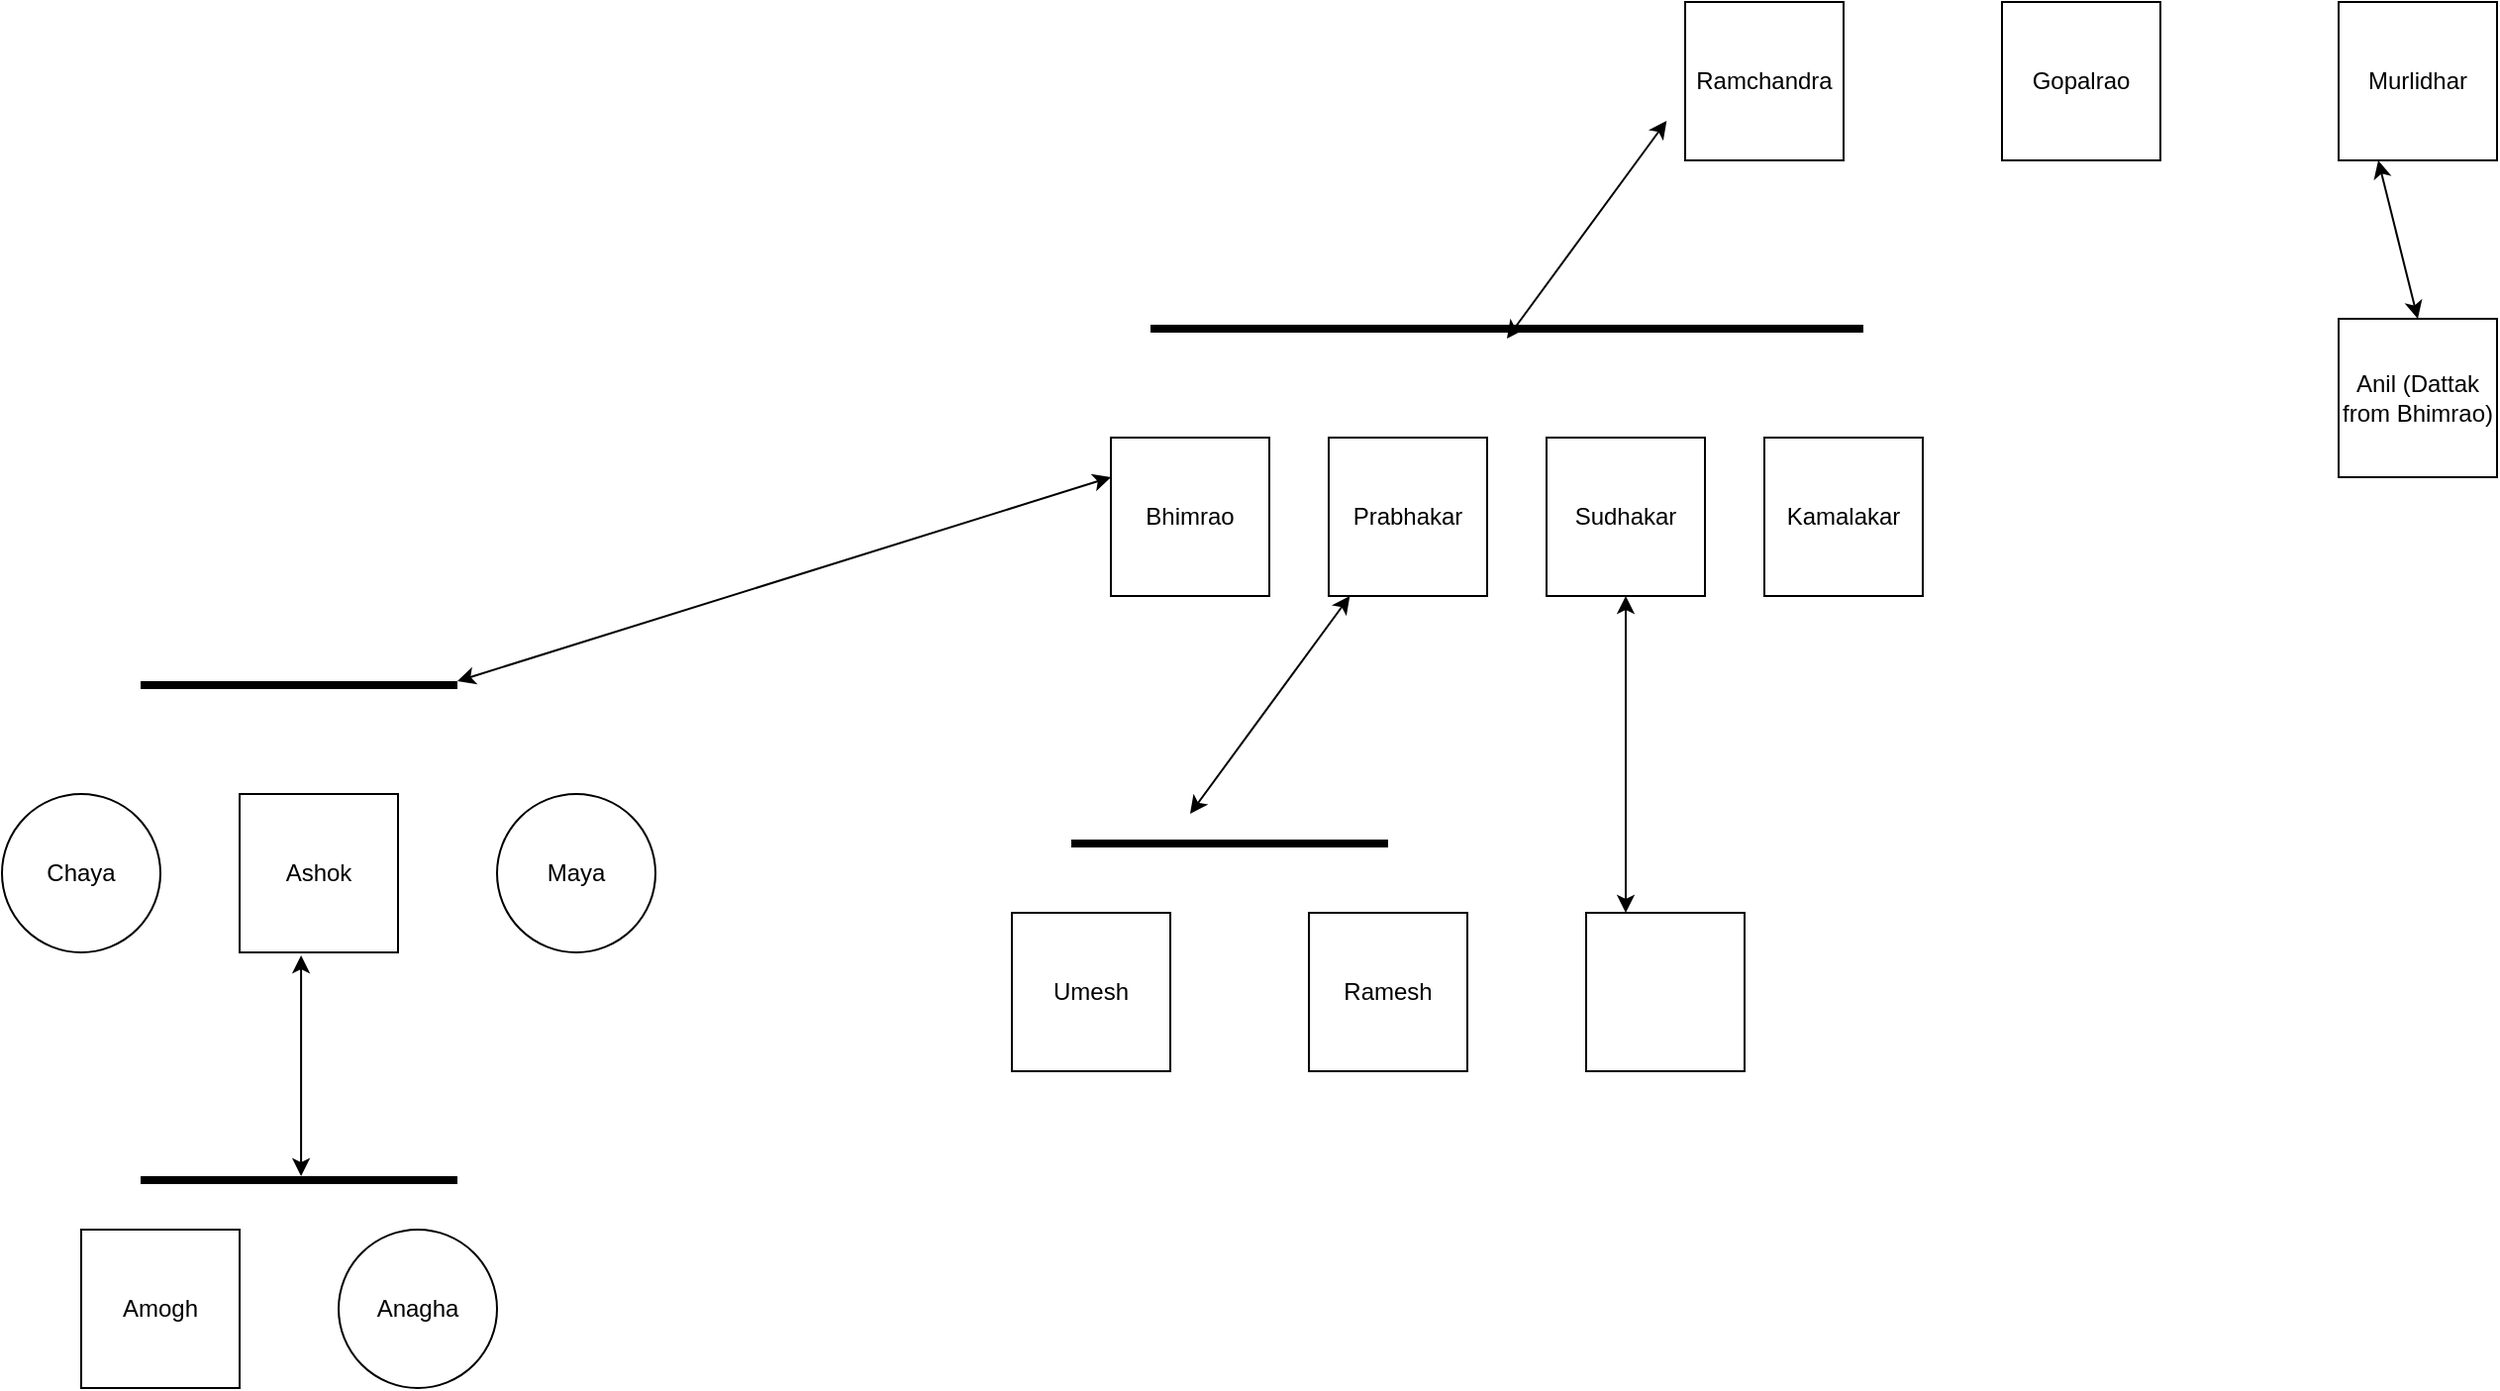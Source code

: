 <mxfile version="19.0.3" type="device"><diagram name="Page-1" id="10a91c8b-09ff-31b1-d368-03940ed4cc9e"><mxGraphModel dx="2046" dy="672" grid="1" gridSize="10" guides="1" tooltips="1" connect="1" arrows="1" fold="1" page="1" pageScale="1" pageWidth="1100" pageHeight="850" background="none" math="0" shadow="0"><root><mxCell id="0"/><mxCell id="1" parent="0"/><mxCell id="c3-ikKklI41XYdZoRFBQ-3" value="Ramchandra" style="whiteSpace=wrap;html=1;aspect=fixed;" vertex="1" parent="1"><mxGeometry x="370" y="220" width="80" height="80" as="geometry"/></mxCell><mxCell id="c3-ikKklI41XYdZoRFBQ-5" value="Gopalrao" style="whiteSpace=wrap;html=1;aspect=fixed;" vertex="1" parent="1"><mxGeometry x="530" y="220" width="80" height="80" as="geometry"/></mxCell><mxCell id="c3-ikKklI41XYdZoRFBQ-6" value="Murlidhar" style="whiteSpace=wrap;html=1;aspect=fixed;" vertex="1" parent="1"><mxGeometry x="700" y="220" width="80" height="80" as="geometry"/></mxCell><mxCell id="c3-ikKklI41XYdZoRFBQ-7" value="Bhimrao" style="whiteSpace=wrap;html=1;aspect=fixed;" vertex="1" parent="1"><mxGeometry x="80" y="440" width="80" height="80" as="geometry"/></mxCell><mxCell id="c3-ikKklI41XYdZoRFBQ-8" value="Prabhakar" style="whiteSpace=wrap;html=1;aspect=fixed;" vertex="1" parent="1"><mxGeometry x="190" y="440" width="80" height="80" as="geometry"/></mxCell><mxCell id="c3-ikKklI41XYdZoRFBQ-9" value="Sudhakar" style="whiteSpace=wrap;html=1;aspect=fixed;" vertex="1" parent="1"><mxGeometry x="300" y="440" width="80" height="80" as="geometry"/></mxCell><mxCell id="c3-ikKklI41XYdZoRFBQ-10" value="Kamalakar" style="whiteSpace=wrap;html=1;aspect=fixed;" vertex="1" parent="1"><mxGeometry x="410" y="440" width="80" height="80" as="geometry"/></mxCell><mxCell id="c3-ikKklI41XYdZoRFBQ-11" value="Ashok" style="whiteSpace=wrap;html=1;aspect=fixed;" vertex="1" parent="1"><mxGeometry x="-360" y="620" width="80" height="80" as="geometry"/></mxCell><mxCell id="c3-ikKklI41XYdZoRFBQ-12" value="Chaya" style="ellipse;whiteSpace=wrap;html=1;aspect=fixed;" vertex="1" parent="1"><mxGeometry x="-480" y="620" width="80" height="80" as="geometry"/></mxCell><mxCell id="c3-ikKklI41XYdZoRFBQ-13" value="Maya" style="ellipse;whiteSpace=wrap;html=1;aspect=fixed;" vertex="1" parent="1"><mxGeometry x="-230" y="620" width="80" height="80" as="geometry"/></mxCell><mxCell id="c3-ikKklI41XYdZoRFBQ-14" value="Umesh" style="whiteSpace=wrap;html=1;aspect=fixed;" vertex="1" parent="1"><mxGeometry x="30" y="680" width="80" height="80" as="geometry"/></mxCell><mxCell id="c3-ikKklI41XYdZoRFBQ-15" value="Ramesh" style="whiteSpace=wrap;html=1;aspect=fixed;" vertex="1" parent="1"><mxGeometry x="180" y="680" width="80" height="80" as="geometry"/></mxCell><mxCell id="c3-ikKklI41XYdZoRFBQ-19" value="" style="line;strokeWidth=4;html=1;perimeter=backbonePerimeter;points=[];outlineConnect=0;" vertex="1" parent="1"><mxGeometry x="-410" y="560" width="160" height="10" as="geometry"/></mxCell><mxCell id="c3-ikKklI41XYdZoRFBQ-23" value="" style="endArrow=classic;startArrow=classic;html=1;rounded=0;entryX=0;entryY=0.25;entryDx=0;entryDy=0;" edge="1" parent="1" source="c3-ikKklI41XYdZoRFBQ-19" target="c3-ikKklI41XYdZoRFBQ-7"><mxGeometry width="50" height="50" relative="1" as="geometry"><mxPoint x="140" y="630" as="sourcePoint"/><mxPoint x="-80" y="460" as="targetPoint"/></mxGeometry></mxCell><mxCell id="c3-ikKklI41XYdZoRFBQ-24" value="" style="line;strokeWidth=4;html=1;perimeter=backbonePerimeter;points=[];outlineConnect=0;" vertex="1" parent="1"><mxGeometry x="60" y="640" width="160" height="10" as="geometry"/></mxCell><mxCell id="c3-ikKklI41XYdZoRFBQ-25" value="" style="endArrow=classic;startArrow=classic;html=1;rounded=0;" edge="1" parent="1" target="c3-ikKklI41XYdZoRFBQ-8"><mxGeometry width="50" height="50" relative="1" as="geometry"><mxPoint x="120" y="630" as="sourcePoint"/><mxPoint x="90" y="470" as="targetPoint"/></mxGeometry></mxCell><mxCell id="c3-ikKklI41XYdZoRFBQ-26" value="" style="line;strokeWidth=4;html=1;perimeter=backbonePerimeter;points=[];outlineConnect=0;" vertex="1" parent="1"><mxGeometry x="100" y="380" width="360" height="10" as="geometry"/></mxCell><mxCell id="c3-ikKklI41XYdZoRFBQ-27" value="" style="endArrow=classic;startArrow=classic;html=1;rounded=0;" edge="1" parent="1"><mxGeometry width="50" height="50" relative="1" as="geometry"><mxPoint x="280.0" y="390" as="sourcePoint"/><mxPoint x="360.667" y="280" as="targetPoint"/></mxGeometry></mxCell><mxCell id="c3-ikKklI41XYdZoRFBQ-28" value="" style="whiteSpace=wrap;html=1;aspect=fixed;" vertex="1" parent="1"><mxGeometry x="320" y="680" width="80" height="80" as="geometry"/></mxCell><mxCell id="c3-ikKklI41XYdZoRFBQ-29" value="" style="endArrow=classic;startArrow=classic;html=1;rounded=0;entryX=0.5;entryY=1;entryDx=0;entryDy=0;exitX=0.25;exitY=0;exitDx=0;exitDy=0;" edge="1" parent="1" source="c3-ikKklI41XYdZoRFBQ-28" target="c3-ikKklI41XYdZoRFBQ-9"><mxGeometry width="50" height="50" relative="1" as="geometry"><mxPoint x="130" y="640" as="sourcePoint"/><mxPoint x="210.667" y="530" as="targetPoint"/></mxGeometry></mxCell><mxCell id="c3-ikKklI41XYdZoRFBQ-30" value="Anil (Dattak from Bhimrao)" style="whiteSpace=wrap;html=1;aspect=fixed;" vertex="1" parent="1"><mxGeometry x="700" y="380" width="80" height="80" as="geometry"/></mxCell><mxCell id="c3-ikKklI41XYdZoRFBQ-31" value="" style="endArrow=classic;startArrow=classic;html=1;rounded=0;entryX=0.25;entryY=1;entryDx=0;entryDy=0;exitX=0.5;exitY=0;exitDx=0;exitDy=0;" edge="1" parent="1" source="c3-ikKklI41XYdZoRFBQ-30" target="c3-ikKklI41XYdZoRFBQ-6"><mxGeometry width="50" height="50" relative="1" as="geometry"><mxPoint x="430" y="570" as="sourcePoint"/><mxPoint x="480" y="520" as="targetPoint"/></mxGeometry></mxCell><mxCell id="c3-ikKklI41XYdZoRFBQ-32" value="Amogh" style="whiteSpace=wrap;html=1;aspect=fixed;" vertex="1" parent="1"><mxGeometry x="-440" y="840" width="80" height="80" as="geometry"/></mxCell><mxCell id="c3-ikKklI41XYdZoRFBQ-33" value="Anagha" style="ellipse;whiteSpace=wrap;html=1;aspect=fixed;" vertex="1" parent="1"><mxGeometry x="-310" y="840" width="80" height="80" as="geometry"/></mxCell><mxCell id="c3-ikKklI41XYdZoRFBQ-36" value="" style="line;strokeWidth=4;html=1;perimeter=backbonePerimeter;points=[];outlineConnect=0;" vertex="1" parent="1"><mxGeometry x="-410" y="810" width="160" height="10" as="geometry"/></mxCell><mxCell id="c3-ikKklI41XYdZoRFBQ-37" value="" style="endArrow=classic;startArrow=classic;html=1;rounded=0;entryX=0.388;entryY=1.019;entryDx=0;entryDy=0;entryPerimeter=0;" edge="1" parent="1" source="c3-ikKklI41XYdZoRFBQ-36" target="c3-ikKklI41XYdZoRFBQ-11"><mxGeometry width="50" height="50" relative="1" as="geometry"><mxPoint x="-340" y="790" as="sourcePoint"/><mxPoint x="-290" y="740" as="targetPoint"/></mxGeometry></mxCell></root></mxGraphModel></diagram></mxfile>